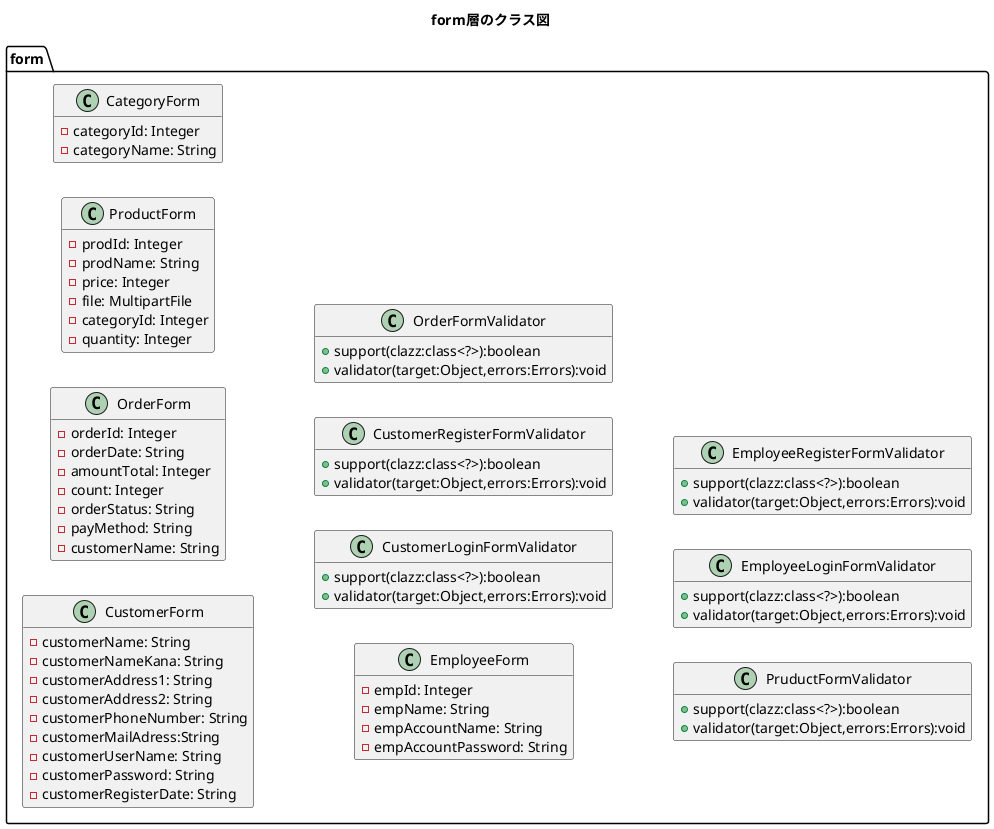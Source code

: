 @startuml
title form層のクラス図
hide empty members
left to right direction

package form{

    class CustomerForm{
        -customerName: String
        -customerNameKana: String
        -customerAddress1: String
        -customerAddress2: String
        -customerPhoneNumber: String
        -customerMailAdress:String
        -customerUserName: String
        -customerPassword: String
        -customerRegisterDate: String
    }

    class OrderForm{
        -orderId: Integer
        -orderDate: String
        -amountTotal: Integer
        -count: Integer
        -orderStatus: String
        -payMethod: String
        -customerName: String
    }

    class ProductForm{
        -prodId: Integer
        -prodName: String
        -price: Integer
        -file: MultipartFile
        -categoryId: Integer
        -quantity: Integer
    }
    
    class CategoryForm{
        -categoryId: Integer
        -categoryName: String
    }
	
	
	class EmployeeForm{
		-empId: Integer
		-empName: String
		-empAccountName: String
        -empAccountPassword: String
	}
    
    class CustomerLoginFormValidator{
		+support(clazz:class<?>):boolean
		+validator(target:Object,errors:Errors):void
    }

    class CustomerRegisterFormValidator{
		+support(clazz:class<?>):boolean
		+validator(target:Object,errors:Errors):void
    }
    
    class OrderFormValidator{
		+support(clazz:class<?>):boolean
		+validator(target:Object,errors:Errors):void
    }
    
    class PruductFormValidator{
		+support(clazz:class<?>):boolean
		+validator(target:Object,errors:Errors):void
    }
    
    class EmployeeLoginFormValidator{
		+support(clazz:class<?>):boolean
		+validator(target:Object,errors:Errors):void
    }

    class EmployeeRegisterFormValidator{
		+support(clazz:class<?>):boolean
		+validator(target:Object,errors:Errors):void
    }
}
@enduml



